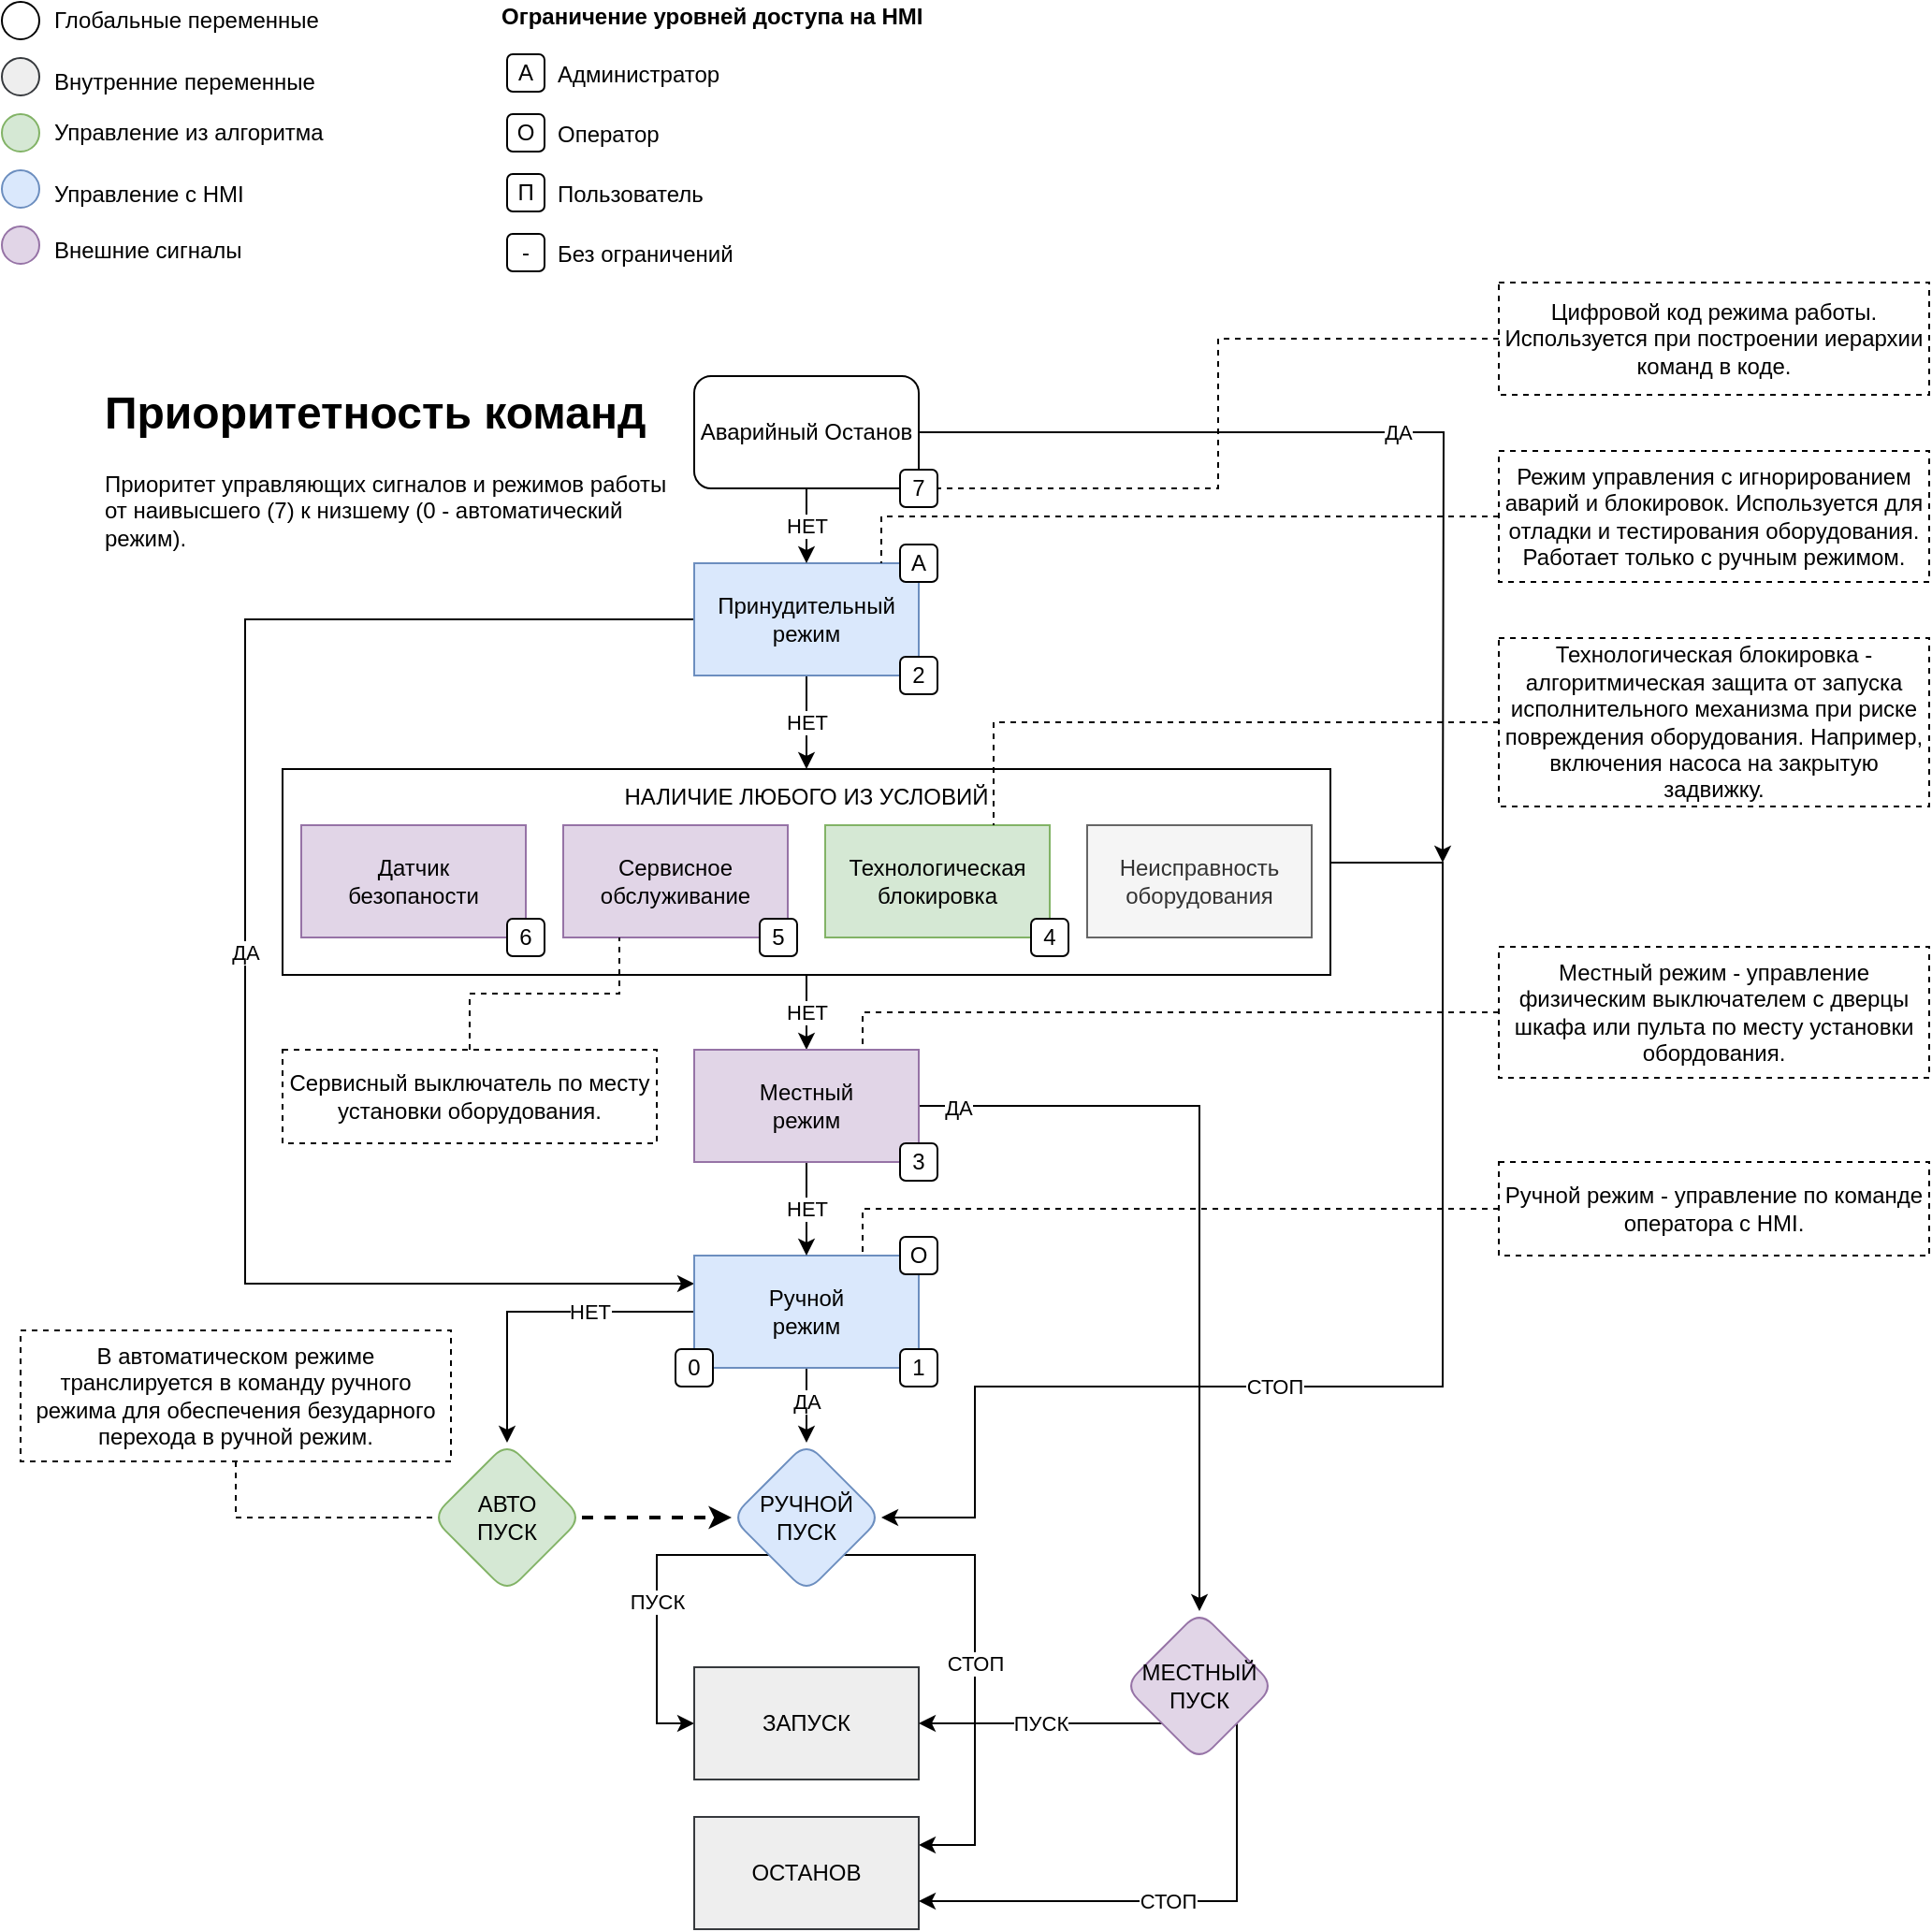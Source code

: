 <mxfile version="16.1.2" type="device"><diagram id="kgpKYQtTHZ0yAKxKKP6v" name="Page-1"><mxGraphModel dx="1102" dy="857" grid="1" gridSize="10" guides="1" tooltips="1" connect="1" arrows="1" fold="1" page="1" pageScale="1" pageWidth="850" pageHeight="1100" math="0" shadow="0"><root><mxCell id="0"/><mxCell id="1" parent="0"/><mxCell id="_dlDxrZRvXuDAc6dJ759-61" value="НЕТ" style="edgeStyle=orthogonalEdgeStyle;rounded=0;orthogonalLoop=1;jettySize=auto;html=1;entryX=0.5;entryY=0;entryDx=0;entryDy=0;" parent="1" source="_dlDxrZRvXuDAc6dJ759-59" target="_dlDxrZRvXuDAc6dJ759-28" edge="1"><mxGeometry relative="1" as="geometry"/></mxCell><mxCell id="_dlDxrZRvXuDAc6dJ759-87" value="СТОП" style="edgeStyle=orthogonalEdgeStyle;rounded=0;orthogonalLoop=1;jettySize=auto;html=1;entryX=1;entryY=0.5;entryDx=0;entryDy=0;" parent="1" source="_dlDxrZRvXuDAc6dJ759-59" target="_dlDxrZRvXuDAc6dJ759-18" edge="1"><mxGeometry x="0.211" relative="1" as="geometry"><Array as="points"><mxPoint x="780" y="470"/><mxPoint x="780" y="750"/><mxPoint x="530" y="750"/><mxPoint x="530" y="820"/></Array><mxPoint as="offset"/></mxGeometry></mxCell><mxCell id="_dlDxrZRvXuDAc6dJ759-59" value="&lt;div style=&quot;text-align: justify&quot;&gt;&lt;br&gt;&lt;/div&gt;" style="rounded=0;whiteSpace=wrap;html=1;shadow=0;glass=0;labelBackgroundColor=#FFFFFF;labelBorderColor=none;sketch=0;" parent="1" vertex="1"><mxGeometry x="160" y="420" width="560" height="110" as="geometry"/></mxCell><mxCell id="_dlDxrZRvXuDAc6dJ759-62" value="НЕТ" style="edgeStyle=orthogonalEdgeStyle;rounded=0;orthogonalLoop=1;jettySize=auto;html=1;exitX=0.5;exitY=1;exitDx=0;exitDy=0;entryX=0.5;entryY=0;entryDx=0;entryDy=0;" parent="1" source="_dlDxrZRvXuDAc6dJ759-11" target="_dlDxrZRvXuDAc6dJ759-60" edge="1"><mxGeometry relative="1" as="geometry"/></mxCell><mxCell id="_dlDxrZRvXuDAc6dJ759-64" value="ДА" style="edgeStyle=orthogonalEdgeStyle;rounded=0;orthogonalLoop=1;jettySize=auto;html=1;entryX=0;entryY=0.25;entryDx=0;entryDy=0;" parent="1" source="_dlDxrZRvXuDAc6dJ759-11" target="_dlDxrZRvXuDAc6dJ759-15" edge="1"><mxGeometry relative="1" as="geometry"><Array as="points"><mxPoint x="140" y="340"/><mxPoint x="140" y="695"/></Array></mxGeometry></mxCell><mxCell id="_dlDxrZRvXuDAc6dJ759-11" value="Принудительный режим" style="rounded=0;whiteSpace=wrap;html=1;shadow=0;glass=0;sketch=0;fillColor=#dae8fc;strokeColor=#6c8ebf;" parent="1" vertex="1"><mxGeometry x="380" y="310" width="120" height="60" as="geometry"/></mxCell><mxCell id="_dlDxrZRvXuDAc6dJ759-13" value="НЕТ" style="edgeStyle=orthogonalEdgeStyle;rounded=0;orthogonalLoop=1;jettySize=auto;html=1;exitX=0.5;exitY=1;exitDx=0;exitDy=0;entryX=0.5;entryY=0;entryDx=0;entryDy=0;" parent="1" source="_dlDxrZRvXuDAc6dJ759-12" target="_dlDxrZRvXuDAc6dJ759-11" edge="1"><mxGeometry relative="1" as="geometry"/></mxCell><mxCell id="_dlDxrZRvXuDAc6dJ759-75" value="ДА" style="edgeStyle=orthogonalEdgeStyle;rounded=0;orthogonalLoop=1;jettySize=auto;html=1;" parent="1" source="_dlDxrZRvXuDAc6dJ759-12" edge="1"><mxGeometry relative="1" as="geometry"><mxPoint x="780" y="470" as="targetPoint"/></mxGeometry></mxCell><mxCell id="_dlDxrZRvXuDAc6dJ759-12" value="Аварийный Останов" style="rounded=1;whiteSpace=wrap;html=1;shadow=0;glass=0;sketch=0;" parent="1" vertex="1"><mxGeometry x="380" y="210" width="120" height="60" as="geometry"/></mxCell><mxCell id="_dlDxrZRvXuDAc6dJ759-14" value="&lt;h1&gt;Приоритетность команд&lt;/h1&gt;&lt;p&gt;Приоритет управляющих сигналов и режимов работы от наивысшего (7) к низшему (0 - автоматический режим).&lt;/p&gt;" style="text;html=1;strokeColor=none;fillColor=none;spacing=5;spacingTop=-20;whiteSpace=wrap;overflow=hidden;rounded=0;shadow=0;glass=0;sketch=0;" parent="1" vertex="1"><mxGeometry x="60" y="210" width="310" height="120" as="geometry"/></mxCell><mxCell id="_dlDxrZRvXuDAc6dJ759-23" value="" style="edgeStyle=orthogonalEdgeStyle;rounded=0;orthogonalLoop=1;jettySize=auto;exitX=0.5;exitY=1;exitDx=0;exitDy=0;entryX=0.5;entryY=0;entryDx=0;entryDy=0;html=1;" parent="1" source="_dlDxrZRvXuDAc6dJ759-15" target="_dlDxrZRvXuDAc6dJ759-18" edge="1"><mxGeometry relative="1" as="geometry"><Array as="points"><mxPoint x="440" y="760"/><mxPoint x="440" y="760"/></Array></mxGeometry></mxCell><mxCell id="_dlDxrZRvXuDAc6dJ759-53" value="ДА" style="edgeLabel;html=1;align=center;verticalAlign=middle;resizable=0;points=[];" parent="_dlDxrZRvXuDAc6dJ759-23" vertex="1" connectable="0"><mxGeometry x="0.364" y="1" relative="1" as="geometry"><mxPoint x="-1" y="-10" as="offset"/></mxGeometry></mxCell><mxCell id="_dlDxrZRvXuDAc6dJ759-51" style="edgeStyle=orthogonalEdgeStyle;rounded=0;orthogonalLoop=1;jettySize=auto;html=1;exitX=0;exitY=0.5;exitDx=0;exitDy=0;entryX=0.5;entryY=0;entryDx=0;entryDy=0;" parent="1" source="_dlDxrZRvXuDAc6dJ759-15" target="_dlDxrZRvXuDAc6dJ759-40" edge="1"><mxGeometry relative="1" as="geometry"/></mxCell><mxCell id="_dlDxrZRvXuDAc6dJ759-52" value="НЕТ" style="edgeLabel;html=1;align=center;verticalAlign=middle;resizable=0;points=[];" parent="_dlDxrZRvXuDAc6dJ759-51" vertex="1" connectable="0"><mxGeometry x="-0.333" relative="1" as="geometry"><mxPoint as="offset"/></mxGeometry></mxCell><mxCell id="_dlDxrZRvXuDAc6dJ759-15" value="Ручной&lt;br&gt;режим" style="rounded=0;whiteSpace=wrap;html=1;shadow=0;glass=0;sketch=0;fillColor=#dae8fc;strokeColor=#6c8ebf;" parent="1" vertex="1"><mxGeometry x="380" y="680" width="120" height="60" as="geometry"/></mxCell><mxCell id="_dlDxrZRvXuDAc6dJ759-70" value="СТОП" style="edgeStyle=orthogonalEdgeStyle;rounded=0;orthogonalLoop=1;jettySize=auto;html=1;exitX=1;exitY=1;exitDx=0;exitDy=0;entryX=1;entryY=0.25;entryDx=0;entryDy=0;" parent="1" source="_dlDxrZRvXuDAc6dJ759-18" target="_dlDxrZRvXuDAc6dJ759-19" edge="1"><mxGeometry relative="1" as="geometry"><Array as="points"><mxPoint x="530" y="840"/><mxPoint x="530" y="995"/></Array></mxGeometry></mxCell><mxCell id="_dlDxrZRvXuDAc6dJ759-71" value="ПУСК" style="edgeStyle=orthogonalEdgeStyle;rounded=0;orthogonalLoop=1;jettySize=auto;html=1;exitX=0;exitY=1;exitDx=0;exitDy=0;entryX=0;entryY=0.5;entryDx=0;entryDy=0;" parent="1" source="_dlDxrZRvXuDAc6dJ759-18" target="_dlDxrZRvXuDAc6dJ759-20" edge="1"><mxGeometry relative="1" as="geometry"><Array as="points"><mxPoint x="360" y="840"/><mxPoint x="360" y="930"/></Array></mxGeometry></mxCell><mxCell id="_dlDxrZRvXuDAc6dJ759-18" value="РУЧНОЙ&lt;br&gt;ПУСК" style="rhombus;whiteSpace=wrap;html=1;rounded=1;shadow=0;glass=0;sketch=0;fillColor=#dae8fc;strokeColor=#6c8ebf;" parent="1" vertex="1"><mxGeometry x="400" y="780" width="80" height="80" as="geometry"/></mxCell><mxCell id="_dlDxrZRvXuDAc6dJ759-19" value="ОСТАНОВ" style="rounded=0;whiteSpace=wrap;html=1;shadow=0;glass=0;sketch=0;fillColor=#eeeeee;strokeColor=#36393d;" parent="1" vertex="1"><mxGeometry x="380" y="980" width="120" height="60" as="geometry"/></mxCell><mxCell id="_dlDxrZRvXuDAc6dJ759-20" value="ЗАПУСК" style="rounded=0;whiteSpace=wrap;html=1;shadow=0;glass=0;sketch=0;fillColor=#eeeeee;strokeColor=#36393d;" parent="1" vertex="1"><mxGeometry x="380" y="900" width="120" height="60" as="geometry"/></mxCell><mxCell id="_dlDxrZRvXuDAc6dJ759-21" value="Датчик&lt;br&gt;безопаности" style="rounded=0;whiteSpace=wrap;html=1;shadow=0;glass=0;sketch=0;fillColor=#e1d5e7;strokeColor=#9673a6;" parent="1" vertex="1"><mxGeometry x="170" y="450" width="120" height="60" as="geometry"/></mxCell><mxCell id="_dlDxrZRvXuDAc6dJ759-25" value="Сервисное&lt;br&gt;обслуживание" style="rounded=0;whiteSpace=wrap;html=1;shadow=0;glass=0;sketch=0;fillColor=#e1d5e7;strokeColor=#9673a6;" parent="1" vertex="1"><mxGeometry x="310" y="450" width="120" height="60" as="geometry"/></mxCell><mxCell id="_dlDxrZRvXuDAc6dJ759-26" value="Технологическая&lt;br&gt;блокировка" style="rounded=0;whiteSpace=wrap;html=1;shadow=0;glass=0;sketch=0;fillColor=#d5e8d4;strokeColor=#82b366;" parent="1" vertex="1"><mxGeometry x="450" y="450" width="120" height="60" as="geometry"/></mxCell><mxCell id="_dlDxrZRvXuDAc6dJ759-54" style="edgeStyle=orthogonalEdgeStyle;rounded=0;orthogonalLoop=1;jettySize=auto;html=1;exitX=1;exitY=0.5;exitDx=0;exitDy=0;" parent="1" source="_dlDxrZRvXuDAc6dJ759-28" target="_dlDxrZRvXuDAc6dJ759-29" edge="1"><mxGeometry relative="1" as="geometry"/></mxCell><mxCell id="_dlDxrZRvXuDAc6dJ759-56" value="ДА" style="edgeLabel;html=1;align=center;verticalAlign=middle;resizable=0;points=[];" parent="_dlDxrZRvXuDAc6dJ759-54" vertex="1" connectable="0"><mxGeometry x="-0.903" y="-1" relative="1" as="geometry"><mxPoint as="offset"/></mxGeometry></mxCell><mxCell id="_dlDxrZRvXuDAc6dJ759-55" value="НЕТ" style="edgeStyle=orthogonalEdgeStyle;rounded=0;orthogonalLoop=1;jettySize=auto;html=1;" parent="1" source="_dlDxrZRvXuDAc6dJ759-28" target="_dlDxrZRvXuDAc6dJ759-15" edge="1"><mxGeometry relative="1" as="geometry"/></mxCell><mxCell id="_dlDxrZRvXuDAc6dJ759-28" value="Местный&lt;br&gt;режим" style="rounded=0;whiteSpace=wrap;html=1;shadow=0;glass=0;sketch=0;fillColor=#e1d5e7;strokeColor=#9673a6;" parent="1" vertex="1"><mxGeometry x="380" y="570" width="120" height="60" as="geometry"/></mxCell><mxCell id="_dlDxrZRvXuDAc6dJ759-67" value="СТОП" style="edgeStyle=orthogonalEdgeStyle;rounded=0;orthogonalLoop=1;jettySize=auto;html=1;exitX=1;exitY=1;exitDx=0;exitDy=0;entryX=1;entryY=0.75;entryDx=0;entryDy=0;" parent="1" source="_dlDxrZRvXuDAc6dJ759-29" target="_dlDxrZRvXuDAc6dJ759-19" edge="1"><mxGeometry relative="1" as="geometry"><Array as="points"><mxPoint x="670" y="1025"/></Array></mxGeometry></mxCell><mxCell id="_dlDxrZRvXuDAc6dJ759-68" value="ПУСК" style="edgeStyle=orthogonalEdgeStyle;rounded=0;orthogonalLoop=1;jettySize=auto;html=1;exitX=0;exitY=1;exitDx=0;exitDy=0;entryX=1;entryY=0.5;entryDx=0;entryDy=0;" parent="1" source="_dlDxrZRvXuDAc6dJ759-29" target="_dlDxrZRvXuDAc6dJ759-20" edge="1"><mxGeometry relative="1" as="geometry"><Array as="points"><mxPoint x="560" y="930"/></Array></mxGeometry></mxCell><mxCell id="_dlDxrZRvXuDAc6dJ759-29" value="МЕСТНЫЙ&lt;br&gt;ПУСК" style="rhombus;whiteSpace=wrap;html=1;rounded=1;shadow=0;glass=0;sketch=0;fillColor=#e1d5e7;strokeColor=#9673a6;" parent="1" vertex="1"><mxGeometry x="610" y="870" width="80" height="80" as="geometry"/></mxCell><mxCell id="_dlDxrZRvXuDAc6dJ759-74" value="" style="edgeStyle=orthogonalEdgeStyle;rounded=0;orthogonalLoop=1;jettySize=auto;html=1;entryX=0;entryY=0.5;entryDx=0;entryDy=0;dashed=1;strokeWidth=2;" parent="1" source="_dlDxrZRvXuDAc6dJ759-40" target="_dlDxrZRvXuDAc6dJ759-18" edge="1"><mxGeometry relative="1" as="geometry"/></mxCell><mxCell id="_dlDxrZRvXuDAc6dJ759-40" value="АВТО&lt;br&gt;ПУСК" style="rhombus;whiteSpace=wrap;html=1;rounded=1;shadow=0;glass=0;sketch=0;fillColor=#d5e8d4;strokeColor=#82b366;" parent="1" vertex="1"><mxGeometry x="240" y="780" width="80" height="80" as="geometry"/></mxCell><mxCell id="_dlDxrZRvXuDAc6dJ759-60" value="НАЛИЧИЕ ЛЮБОГО ИЗ УСЛОВИЙ" style="text;html=1;strokeColor=none;fillColor=none;align=center;verticalAlign=middle;whiteSpace=wrap;rounded=0;shadow=0;glass=0;labelBackgroundColor=#FFFFFF;labelBorderColor=none;sketch=0;" parent="1" vertex="1"><mxGeometry x="325" y="420" width="230" height="30" as="geometry"/></mxCell><mxCell id="_dlDxrZRvXuDAc6dJ759-63" value="Неисправность&lt;br&gt;оборудования" style="rounded=0;whiteSpace=wrap;html=1;shadow=0;glass=0;sketch=0;fillColor=#f5f5f5;fontColor=#333333;strokeColor=#666666;" parent="1" vertex="1"><mxGeometry x="590" y="450" width="120" height="60" as="geometry"/></mxCell><mxCell id="_dlDxrZRvXuDAc6dJ759-76" value="" style="ellipse;whiteSpace=wrap;html=1;rounded=1;shadow=0;glass=0;labelBackgroundColor=#FFFFFF;labelBorderColor=none;sketch=0;" parent="1" vertex="1"><mxGeometry x="10" y="10" width="20" height="20" as="geometry"/></mxCell><mxCell id="_dlDxrZRvXuDAc6dJ759-77" value="" style="ellipse;whiteSpace=wrap;html=1;rounded=1;shadow=0;glass=0;labelBackgroundColor=#FFFFFF;labelBorderColor=none;sketch=0;fillColor=#eeeeee;strokeColor=#36393d;" parent="1" vertex="1"><mxGeometry x="10" y="40" width="20" height="20" as="geometry"/></mxCell><mxCell id="_dlDxrZRvXuDAc6dJ759-78" value="" style="ellipse;whiteSpace=wrap;html=1;rounded=1;shadow=0;glass=0;labelBackgroundColor=#FFFFFF;labelBorderColor=none;sketch=0;fillColor=#d5e8d4;strokeColor=#82b366;" parent="1" vertex="1"><mxGeometry x="10" y="70" width="20" height="20" as="geometry"/></mxCell><mxCell id="_dlDxrZRvXuDAc6dJ759-79" value="" style="ellipse;whiteSpace=wrap;html=1;rounded=1;shadow=0;glass=0;labelBackgroundColor=#FFFFFF;labelBorderColor=none;sketch=0;fillColor=#dae8fc;strokeColor=#6c8ebf;" parent="1" vertex="1"><mxGeometry x="10" y="100" width="20" height="20" as="geometry"/></mxCell><mxCell id="_dlDxrZRvXuDAc6dJ759-80" value="" style="ellipse;whiteSpace=wrap;html=1;rounded=1;shadow=0;glass=0;labelBackgroundColor=#FFFFFF;labelBorderColor=none;sketch=0;fillColor=#e1d5e7;strokeColor=#9673a6;" parent="1" vertex="1"><mxGeometry x="10" y="130" width="20" height="20" as="geometry"/></mxCell><mxCell id="_dlDxrZRvXuDAc6dJ759-82" value="Глобальные переменные" style="text;html=1;strokeColor=none;fillColor=none;align=left;verticalAlign=middle;whiteSpace=wrap;rounded=0;shadow=0;glass=0;labelBackgroundColor=#FFFFFF;labelBorderColor=none;sketch=0;" parent="1" vertex="1"><mxGeometry x="36" y="12.5" width="150" height="15" as="geometry"/></mxCell><mxCell id="_dlDxrZRvXuDAc6dJ759-83" value="Внутренние переменные" style="text;html=1;strokeColor=none;fillColor=none;align=left;verticalAlign=middle;whiteSpace=wrap;rounded=0;shadow=0;glass=0;labelBackgroundColor=#FFFFFF;labelBorderColor=none;sketch=0;" parent="1" vertex="1"><mxGeometry x="36" y="45" width="150" height="15" as="geometry"/></mxCell><mxCell id="_dlDxrZRvXuDAc6dJ759-84" value="Управление из алгоритма" style="text;html=1;strokeColor=none;fillColor=none;align=left;verticalAlign=middle;whiteSpace=wrap;rounded=0;shadow=0;glass=0;labelBackgroundColor=#FFFFFF;labelBorderColor=none;sketch=0;" parent="1" vertex="1"><mxGeometry x="36" y="72.5" width="254" height="15" as="geometry"/></mxCell><mxCell id="_dlDxrZRvXuDAc6dJ759-85" value="Управление с HMI" style="text;html=1;strokeColor=none;fillColor=none;align=left;verticalAlign=middle;whiteSpace=wrap;rounded=0;shadow=0;glass=0;labelBackgroundColor=#FFFFFF;labelBorderColor=none;sketch=0;" parent="1" vertex="1"><mxGeometry x="36" y="105" width="150" height="15" as="geometry"/></mxCell><mxCell id="_dlDxrZRvXuDAc6dJ759-86" value="Внешние сигналы" style="text;html=1;strokeColor=none;fillColor=none;align=left;verticalAlign=middle;whiteSpace=wrap;rounded=0;shadow=0;glass=0;labelBackgroundColor=#FFFFFF;labelBorderColor=none;sketch=0;" parent="1" vertex="1"><mxGeometry x="36" y="135" width="150" height="15" as="geometry"/></mxCell><mxCell id="VvVaaLdSwOPJ516p5DUX-1" value="7" style="text;html=1;strokeColor=default;fillColor=default;align=center;verticalAlign=middle;whiteSpace=wrap;rounded=1;" parent="1" vertex="1"><mxGeometry x="490" y="260" width="20" height="20" as="geometry"/></mxCell><mxCell id="VvVaaLdSwOPJ516p5DUX-2" value="2" style="text;html=1;strokeColor=default;fillColor=default;align=center;verticalAlign=middle;whiteSpace=wrap;rounded=1;" parent="1" vertex="1"><mxGeometry x="490" y="360" width="20" height="20" as="geometry"/></mxCell><mxCell id="VvVaaLdSwOPJ516p5DUX-3" value="6" style="text;html=1;strokeColor=default;fillColor=default;align=center;verticalAlign=middle;whiteSpace=wrap;rounded=1;" parent="1" vertex="1"><mxGeometry x="280" y="500" width="20" height="20" as="geometry"/></mxCell><mxCell id="VvVaaLdSwOPJ516p5DUX-4" value="5" style="text;html=1;strokeColor=default;fillColor=default;align=center;verticalAlign=middle;whiteSpace=wrap;rounded=1;" parent="1" vertex="1"><mxGeometry x="415" y="500" width="20" height="20" as="geometry"/></mxCell><mxCell id="VvVaaLdSwOPJ516p5DUX-5" value="4" style="text;html=1;strokeColor=default;fillColor=default;align=center;verticalAlign=middle;whiteSpace=wrap;rounded=1;" parent="1" vertex="1"><mxGeometry x="560" y="500" width="20" height="20" as="geometry"/></mxCell><mxCell id="VvVaaLdSwOPJ516p5DUX-6" value="3" style="text;html=1;strokeColor=default;fillColor=default;align=center;verticalAlign=middle;whiteSpace=wrap;rounded=1;" parent="1" vertex="1"><mxGeometry x="490" y="620" width="20" height="20" as="geometry"/></mxCell><mxCell id="VvVaaLdSwOPJ516p5DUX-7" value="1" style="text;html=1;strokeColor=default;fillColor=default;align=center;verticalAlign=middle;whiteSpace=wrap;rounded=1;" parent="1" vertex="1"><mxGeometry x="490" y="730" width="20" height="20" as="geometry"/></mxCell><mxCell id="VvVaaLdSwOPJ516p5DUX-8" value="0" style="text;html=1;strokeColor=default;fillColor=default;align=center;verticalAlign=middle;whiteSpace=wrap;rounded=1;" parent="1" vertex="1"><mxGeometry x="370" y="730" width="20" height="20" as="geometry"/></mxCell><mxCell id="rMPqCTuPxbYfNLPjGVI2-3" style="edgeStyle=orthogonalEdgeStyle;rounded=0;orthogonalLoop=1;jettySize=auto;html=1;entryX=0.833;entryY=0;entryDx=0;entryDy=0;endArrow=none;endFill=0;dashed=1;entryPerimeter=0;" parent="1" source="rMPqCTuPxbYfNLPjGVI2-2" target="_dlDxrZRvXuDAc6dJ759-11" edge="1"><mxGeometry relative="1" as="geometry"/></mxCell><mxCell id="rMPqCTuPxbYfNLPjGVI2-2" value="Режим управления с игнорированием аварий и блокировок. Используется для отладки и тестирования оборудования. Работает только с ручным режимом." style="text;html=1;strokeColor=default;fillColor=none;align=center;verticalAlign=middle;whiteSpace=wrap;rounded=0;dashed=1;strokeWidth=1;" parent="1" vertex="1"><mxGeometry x="810" y="250" width="230" height="70" as="geometry"/></mxCell><mxCell id="rMPqCTuPxbYfNLPjGVI2-6" style="edgeStyle=orthogonalEdgeStyle;rounded=0;orthogonalLoop=1;jettySize=auto;html=1;entryX=0.75;entryY=0;entryDx=0;entryDy=0;dashed=1;endArrow=none;endFill=0;" parent="1" source="rMPqCTuPxbYfNLPjGVI2-4" target="_dlDxrZRvXuDAc6dJ759-26" edge="1"><mxGeometry relative="1" as="geometry"/></mxCell><mxCell id="rMPqCTuPxbYfNLPjGVI2-4" value="Технологическая блокировка - алгоритмическая защита от запуска исполнительного механизма при риске повреждения оборудования. Например, включения насоса на закрытую задвижку." style="text;html=1;strokeColor=default;fillColor=none;align=center;verticalAlign=middle;whiteSpace=wrap;rounded=0;dashed=1;strokeWidth=1;" parent="1" vertex="1"><mxGeometry x="810" y="350" width="230" height="90" as="geometry"/></mxCell><mxCell id="rMPqCTuPxbYfNLPjGVI2-8" style="edgeStyle=orthogonalEdgeStyle;rounded=0;orthogonalLoop=1;jettySize=auto;html=1;entryX=0.75;entryY=0;entryDx=0;entryDy=0;dashed=1;endArrow=none;endFill=0;" parent="1" source="rMPqCTuPxbYfNLPjGVI2-7" target="_dlDxrZRvXuDAc6dJ759-28" edge="1"><mxGeometry relative="1" as="geometry"/></mxCell><mxCell id="rMPqCTuPxbYfNLPjGVI2-7" value="Местный режим - управление физическим выключателем с дверцы шкафа или пульта по месту установки обордования." style="text;html=1;strokeColor=default;fillColor=none;align=center;verticalAlign=middle;whiteSpace=wrap;rounded=0;dashed=1;strokeWidth=1;" parent="1" vertex="1"><mxGeometry x="810" y="515" width="230" height="70" as="geometry"/></mxCell><mxCell id="rMPqCTuPxbYfNLPjGVI2-10" style="edgeStyle=orthogonalEdgeStyle;rounded=0;orthogonalLoop=1;jettySize=auto;html=1;entryX=0.75;entryY=0;entryDx=0;entryDy=0;dashed=1;endArrow=none;endFill=0;" parent="1" source="rMPqCTuPxbYfNLPjGVI2-9" target="_dlDxrZRvXuDAc6dJ759-15" edge="1"><mxGeometry relative="1" as="geometry"/></mxCell><mxCell id="rMPqCTuPxbYfNLPjGVI2-9" value="Ручной режим - управление по команде оператора с HMI." style="text;html=1;strokeColor=default;fillColor=none;align=center;verticalAlign=middle;whiteSpace=wrap;rounded=0;dashed=1;strokeWidth=1;" parent="1" vertex="1"><mxGeometry x="810" y="630" width="230" height="50" as="geometry"/></mxCell><mxCell id="rMPqCTuPxbYfNLPjGVI2-12" style="edgeStyle=orthogonalEdgeStyle;rounded=0;orthogonalLoop=1;jettySize=auto;html=1;entryX=0;entryY=0.5;entryDx=0;entryDy=0;dashed=1;endArrow=none;endFill=0;" parent="1" source="rMPqCTuPxbYfNLPjGVI2-11" target="_dlDxrZRvXuDAc6dJ759-40" edge="1"><mxGeometry relative="1" as="geometry"/></mxCell><mxCell id="rMPqCTuPxbYfNLPjGVI2-11" value="В автоматическом режиме транслируется в команду ручного режима для обеспечения безударного перехода в ручной режим." style="text;html=1;strokeColor=default;fillColor=none;align=center;verticalAlign=middle;whiteSpace=wrap;rounded=0;dashed=1;strokeWidth=1;" parent="1" vertex="1"><mxGeometry x="20" y="720" width="230" height="70" as="geometry"/></mxCell><mxCell id="rMPqCTuPxbYfNLPjGVI2-14" style="edgeStyle=orthogonalEdgeStyle;rounded=0;orthogonalLoop=1;jettySize=auto;html=1;entryX=1;entryY=0.5;entryDx=0;entryDy=0;dashed=1;endArrow=none;endFill=0;strokeWidth=1;" parent="1" source="rMPqCTuPxbYfNLPjGVI2-13" target="VvVaaLdSwOPJ516p5DUX-1" edge="1"><mxGeometry relative="1" as="geometry"/></mxCell><mxCell id="rMPqCTuPxbYfNLPjGVI2-13" value="Цифровой код режима работы.&lt;br&gt;Используется при построении иерархии команд в коде." style="text;html=1;strokeColor=default;fillColor=none;align=center;verticalAlign=middle;whiteSpace=wrap;rounded=0;dashed=1;strokeWidth=1;" parent="1" vertex="1"><mxGeometry x="810" y="160" width="230" height="60" as="geometry"/></mxCell><mxCell id="r1Kgr8H2GcwVsiZAlk7Q-2" style="edgeStyle=orthogonalEdgeStyle;rounded=0;orthogonalLoop=1;jettySize=auto;html=1;entryX=0.25;entryY=1;entryDx=0;entryDy=0;endArrow=none;endFill=0;dashed=1;" parent="1" source="r1Kgr8H2GcwVsiZAlk7Q-1" target="_dlDxrZRvXuDAc6dJ759-25" edge="1"><mxGeometry relative="1" as="geometry"/></mxCell><mxCell id="r1Kgr8H2GcwVsiZAlk7Q-1" value="Сервисный выключатель по месту установки оборудования." style="text;html=1;strokeColor=default;fillColor=none;align=center;verticalAlign=middle;whiteSpace=wrap;rounded=0;dashed=1;strokeWidth=1;" parent="1" vertex="1"><mxGeometry x="160" y="570" width="200" height="50" as="geometry"/></mxCell><mxCell id="mMCcD7gr4QnfgKSDkN2V-1" value="A" style="text;html=1;strokeColor=default;fillColor=default;align=center;verticalAlign=middle;whiteSpace=wrap;rounded=1;" parent="1" vertex="1"><mxGeometry x="490" y="300" width="20" height="20" as="geometry"/></mxCell><mxCell id="mMCcD7gr4QnfgKSDkN2V-2" value="O" style="text;html=1;strokeColor=default;fillColor=default;align=center;verticalAlign=middle;whiteSpace=wrap;rounded=1;" parent="1" vertex="1"><mxGeometry x="490" y="670" width="20" height="20" as="geometry"/></mxCell><mxCell id="mMCcD7gr4QnfgKSDkN2V-7" value="A" style="text;html=1;strokeColor=default;fillColor=default;align=center;verticalAlign=middle;whiteSpace=wrap;rounded=1;" parent="1" vertex="1"><mxGeometry x="280" y="38" width="20" height="20" as="geometry"/></mxCell><mxCell id="mMCcD7gr4QnfgKSDkN2V-8" value="O" style="text;html=1;strokeColor=default;fillColor=default;align=center;verticalAlign=middle;whiteSpace=wrap;rounded=1;" parent="1" vertex="1"><mxGeometry x="280" y="70" width="20" height="20" as="geometry"/></mxCell><mxCell id="mMCcD7gr4QnfgKSDkN2V-9" value="Администратор" style="text;html=1;strokeColor=none;fillColor=none;align=left;verticalAlign=middle;whiteSpace=wrap;rounded=0;shadow=0;glass=0;labelBackgroundColor=#FFFFFF;labelBorderColor=none;sketch=0;" parent="1" vertex="1"><mxGeometry x="305" y="41" width="150" height="15" as="geometry"/></mxCell><mxCell id="mMCcD7gr4QnfgKSDkN2V-10" value="Оператор" style="text;html=1;strokeColor=none;fillColor=none;align=left;verticalAlign=middle;whiteSpace=wrap;rounded=0;shadow=0;glass=0;labelBackgroundColor=#FFFFFF;labelBorderColor=none;sketch=0;" parent="1" vertex="1"><mxGeometry x="305" y="73" width="150" height="15" as="geometry"/></mxCell><mxCell id="mMCcD7gr4QnfgKSDkN2V-11" value="П" style="text;html=1;strokeColor=default;fillColor=default;align=center;verticalAlign=middle;whiteSpace=wrap;rounded=1;" parent="1" vertex="1"><mxGeometry x="280" y="102" width="20" height="20" as="geometry"/></mxCell><mxCell id="mMCcD7gr4QnfgKSDkN2V-12" value="Пользователь" style="text;html=1;strokeColor=none;fillColor=none;align=left;verticalAlign=middle;whiteSpace=wrap;rounded=0;shadow=0;glass=0;labelBackgroundColor=#FFFFFF;labelBorderColor=none;sketch=0;" parent="1" vertex="1"><mxGeometry x="305" y="105.5" width="150" height="15" as="geometry"/></mxCell><mxCell id="mMCcD7gr4QnfgKSDkN2V-14" value="&lt;b&gt;Ограничение уровней доступа на HMI&lt;/b&gt;" style="text;html=1;strokeColor=none;fillColor=none;align=left;verticalAlign=middle;whiteSpace=wrap;rounded=0;shadow=0;glass=0;labelBackgroundColor=#FFFFFF;labelBorderColor=none;sketch=0;" parent="1" vertex="1"><mxGeometry x="275" y="10" width="235" height="15" as="geometry"/></mxCell><mxCell id="mMCcD7gr4QnfgKSDkN2V-15" value="-" style="text;html=1;strokeColor=default;fillColor=default;align=center;verticalAlign=middle;whiteSpace=wrap;rounded=1;" parent="1" vertex="1"><mxGeometry x="280" y="134" width="20" height="20" as="geometry"/></mxCell><mxCell id="mMCcD7gr4QnfgKSDkN2V-16" value="Без ограничений" style="text;html=1;strokeColor=none;fillColor=none;align=left;verticalAlign=middle;whiteSpace=wrap;rounded=0;shadow=0;glass=0;labelBackgroundColor=#FFFFFF;labelBorderColor=none;sketch=0;" parent="1" vertex="1"><mxGeometry x="305" y="137.5" width="150" height="15" as="geometry"/></mxCell></root></mxGraphModel></diagram></mxfile>